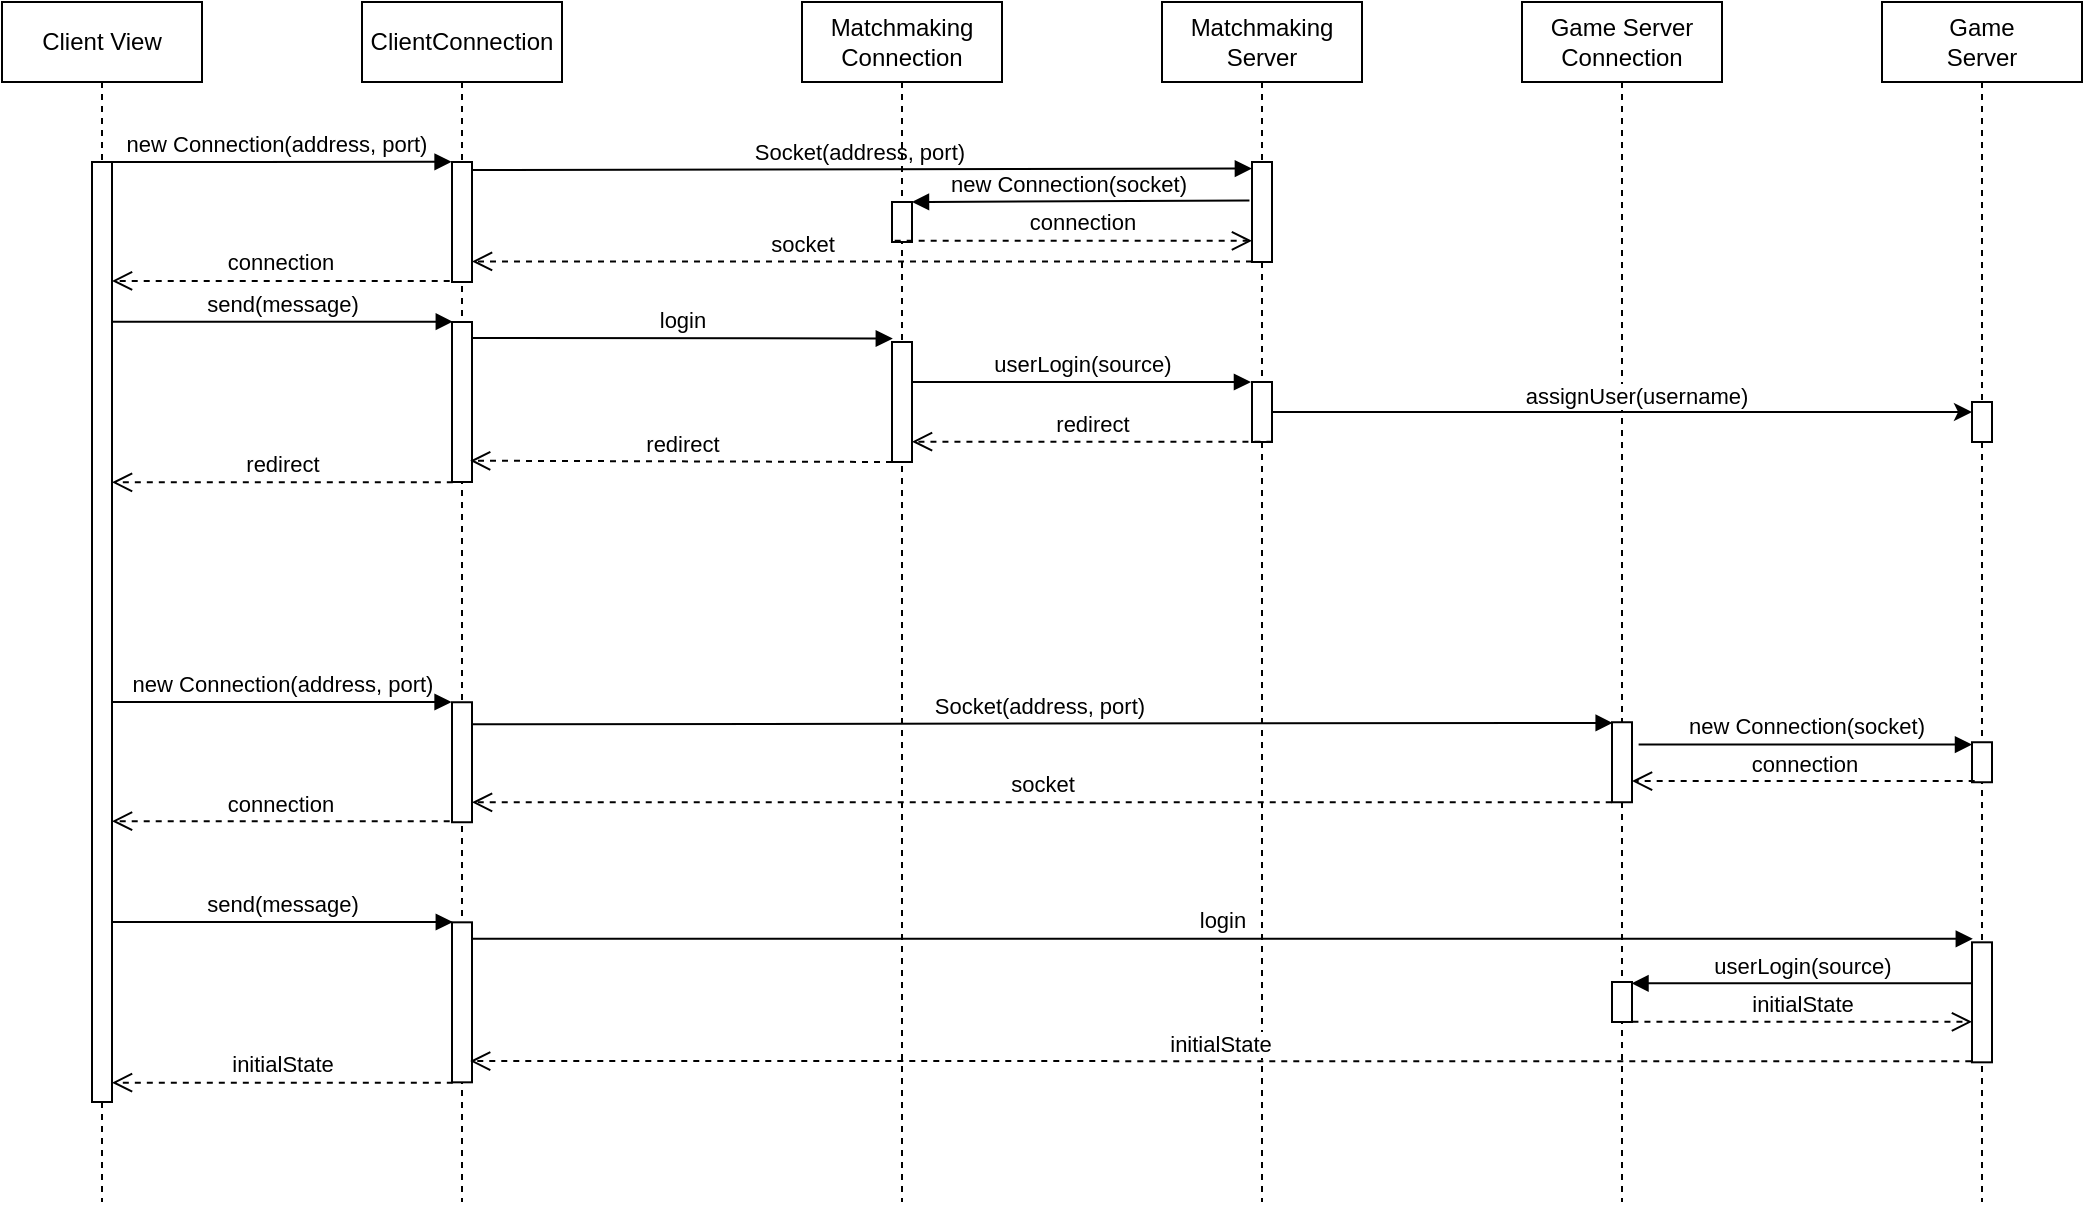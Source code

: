 <mxfile>
    <diagram id="UgKgn7SuaiYXbKQOjJQG" name="Page-1">
        <mxGraphModel dx="1889" dy="933" grid="1" gridSize="10" guides="1" tooltips="1" connect="1" arrows="1" fold="1" page="1" pageScale="1" pageWidth="850" pageHeight="1100" math="0" shadow="0">
            <root>
                <mxCell id="0"/>
                <mxCell id="1" parent="0"/>
                <mxCell id="8" value="Client View" style="shape=umlLifeline;perimeter=lifelinePerimeter;whiteSpace=wrap;html=1;container=1;collapsible=0;recursiveResize=0;outlineConnect=0;" vertex="1" parent="1">
                    <mxGeometry x="500" y="260" width="100" height="600" as="geometry"/>
                </mxCell>
                <mxCell id="24" value="new Connection(address, port)" style="html=1;verticalAlign=bottom;endArrow=block;entryX=-0.021;entryY=-0.002;entryDx=0;entryDy=0;entryPerimeter=0;" edge="1" parent="8" target="29">
                    <mxGeometry width="80" relative="1" as="geometry">
                        <mxPoint x="50" y="80" as="sourcePoint"/>
                        <mxPoint x="170" y="20" as="targetPoint"/>
                    </mxGeometry>
                </mxCell>
                <mxCell id="37" value="" style="html=1;points=[];perimeter=orthogonalPerimeter;" vertex="1" parent="8">
                    <mxGeometry x="45" y="80" width="10" height="470" as="geometry"/>
                </mxCell>
                <mxCell id="12" value="Matchmaking Server" style="shape=umlLifeline;perimeter=lifelinePerimeter;whiteSpace=wrap;html=1;container=1;collapsible=0;recursiveResize=0;outlineConnect=0;" vertex="1" parent="1">
                    <mxGeometry x="1080" y="260" width="100" height="600" as="geometry"/>
                </mxCell>
                <mxCell id="30" value="" style="html=1;points=[];perimeter=orthogonalPerimeter;" vertex="1" parent="12">
                    <mxGeometry x="45" y="80" width="10" height="50" as="geometry"/>
                </mxCell>
                <mxCell id="35" value="socket" style="html=1;verticalAlign=bottom;endArrow=open;dashed=1;endSize=8;" edge="1" parent="12" target="29">
                    <mxGeometry x="0.154" relative="1" as="geometry">
                        <mxPoint x="45" y="129.73" as="sourcePoint"/>
                        <mxPoint x="-160" y="130" as="targetPoint"/>
                        <mxPoint as="offset"/>
                    </mxGeometry>
                </mxCell>
                <mxCell id="44" value="" style="html=1;points=[];perimeter=orthogonalPerimeter;" vertex="1" parent="12">
                    <mxGeometry x="45" y="190" width="10" height="30" as="geometry"/>
                </mxCell>
                <mxCell id="18" value="ClientConnection" style="shape=umlLifeline;perimeter=lifelinePerimeter;whiteSpace=wrap;html=1;container=1;collapsible=0;recursiveResize=0;outlineConnect=0;size=40;" vertex="1" parent="1">
                    <mxGeometry x="680" y="260" width="100" height="600" as="geometry"/>
                </mxCell>
                <mxCell id="29" value="" style="html=1;points=[];perimeter=orthogonalPerimeter;" vertex="1" parent="18">
                    <mxGeometry x="45" y="80" width="10" height="60" as="geometry"/>
                </mxCell>
                <mxCell id="39" value="" style="html=1;points=[];perimeter=orthogonalPerimeter;" vertex="1" parent="18">
                    <mxGeometry x="45" y="160" width="10" height="80" as="geometry"/>
                </mxCell>
                <mxCell id="42" value="login" style="html=1;verticalAlign=bottom;endArrow=block;entryX=0.041;entryY=-0.029;entryDx=0;entryDy=0;entryPerimeter=0;" edge="1" parent="18" target="41">
                    <mxGeometry width="80" relative="1" as="geometry">
                        <mxPoint x="55" y="168" as="sourcePoint"/>
                        <mxPoint x="135" y="170" as="targetPoint"/>
                    </mxGeometry>
                </mxCell>
                <mxCell id="53" value="" style="html=1;points=[];perimeter=orthogonalPerimeter;" vertex="1" parent="18">
                    <mxGeometry x="45" y="350.12" width="10" height="60" as="geometry"/>
                </mxCell>
                <mxCell id="62" value="" style="html=1;points=[];perimeter=orthogonalPerimeter;" vertex="1" parent="18">
                    <mxGeometry x="45" y="460.16" width="10" height="80" as="geometry"/>
                </mxCell>
                <mxCell id="20" value="Game&lt;br&gt;Server" style="shape=umlLifeline;perimeter=lifelinePerimeter;whiteSpace=wrap;html=1;container=1;collapsible=0;recursiveResize=0;outlineConnect=0;" vertex="1" parent="1">
                    <mxGeometry x="1440" y="260" width="100" height="600" as="geometry"/>
                </mxCell>
                <mxCell id="55" value="" style="html=1;points=[];perimeter=orthogonalPerimeter;" vertex="1" parent="20">
                    <mxGeometry x="45" y="370.12" width="10" height="20" as="geometry"/>
                </mxCell>
                <mxCell id="64" value="" style="html=1;points=[];perimeter=orthogonalPerimeter;" vertex="1" parent="20">
                    <mxGeometry x="45" y="470.16" width="10" height="60" as="geometry"/>
                </mxCell>
                <mxCell id="71" value="" style="html=1;points=[];perimeter=orthogonalPerimeter;" vertex="1" parent="20">
                    <mxGeometry x="45" y="200" width="10" height="20" as="geometry"/>
                </mxCell>
                <mxCell id="22" value="Game Server&lt;br&gt;Connection" style="shape=umlLifeline;perimeter=lifelinePerimeter;whiteSpace=wrap;html=1;container=1;collapsible=0;recursiveResize=0;outlineConnect=0;" vertex="1" parent="1">
                    <mxGeometry x="1260" y="260" width="100" height="600" as="geometry"/>
                </mxCell>
                <mxCell id="51" value="" style="html=1;points=[];perimeter=orthogonalPerimeter;" vertex="1" parent="22">
                    <mxGeometry x="45" y="360.12" width="10" height="40" as="geometry"/>
                </mxCell>
                <mxCell id="61" value="" style="html=1;points=[];perimeter=orthogonalPerimeter;" vertex="1" parent="22">
                    <mxGeometry x="45" y="490" width="10" height="20" as="geometry"/>
                </mxCell>
                <mxCell id="26" value="Socket(address, port)&amp;nbsp;" style="html=1;verticalAlign=bottom;endArrow=block;exitX=1.031;exitY=0.067;exitDx=0;exitDy=0;exitPerimeter=0;entryX=-0.005;entryY=0.065;entryDx=0;entryDy=0;entryPerimeter=0;" edge="1" parent="1" source="29" target="30">
                    <mxGeometry width="80" relative="1" as="geometry">
                        <mxPoint x="700" y="350" as="sourcePoint"/>
                        <mxPoint x="950" y="351" as="targetPoint"/>
                    </mxGeometry>
                </mxCell>
                <mxCell id="31" value="Matchmaking&lt;br&gt;Connection" style="shape=umlLifeline;perimeter=lifelinePerimeter;whiteSpace=wrap;html=1;container=1;collapsible=0;recursiveResize=0;outlineConnect=0;" vertex="1" parent="1">
                    <mxGeometry x="900" y="260" width="100" height="600" as="geometry"/>
                </mxCell>
                <mxCell id="33" value="" style="html=1;points=[];perimeter=orthogonalPerimeter;" vertex="1" parent="31">
                    <mxGeometry x="45" y="100" width="10" height="20" as="geometry"/>
                </mxCell>
                <mxCell id="41" value="" style="html=1;points=[];perimeter=orthogonalPerimeter;" vertex="1" parent="31">
                    <mxGeometry x="45" y="170" width="10" height="60" as="geometry"/>
                </mxCell>
                <mxCell id="47" value="redirect" style="html=1;verticalAlign=bottom;endArrow=open;dashed=1;endSize=8;entryX=0.906;entryY=0.867;entryDx=0;entryDy=0;entryPerimeter=0;" edge="1" parent="31" target="39">
                    <mxGeometry relative="1" as="geometry">
                        <mxPoint x="45" y="230" as="sourcePoint"/>
                        <mxPoint x="-35" y="230" as="targetPoint"/>
                    </mxGeometry>
                </mxCell>
                <mxCell id="32" value="new Connection(socket)" style="html=1;verticalAlign=bottom;endArrow=block;exitX=-0.127;exitY=0.385;exitDx=0;exitDy=0;exitPerimeter=0;" edge="1" parent="1" source="30" target="33">
                    <mxGeometry x="0.073" width="80" relative="1" as="geometry">
                        <mxPoint x="940" y="360" as="sourcePoint"/>
                        <mxPoint x="1130" y="360" as="targetPoint"/>
                        <mxPoint as="offset"/>
                    </mxGeometry>
                </mxCell>
                <mxCell id="34" value="connection" style="html=1;verticalAlign=bottom;endArrow=open;dashed=1;endSize=8;exitX=0.134;exitY=0.97;exitDx=0;exitDy=0;exitPerimeter=0;" edge="1" parent="1" source="33" target="30">
                    <mxGeometry x="0.049" relative="1" as="geometry">
                        <mxPoint x="980" y="450" as="sourcePoint"/>
                        <mxPoint x="900" y="450" as="targetPoint"/>
                        <mxPoint as="offset"/>
                    </mxGeometry>
                </mxCell>
                <mxCell id="36" value="connection" style="html=1;verticalAlign=bottom;endArrow=open;dashed=1;endSize=8;exitX=-0.114;exitY=0.991;exitDx=0;exitDy=0;exitPerimeter=0;" edge="1" parent="1" source="29" target="37">
                    <mxGeometry relative="1" as="geometry">
                        <mxPoint x="710" y="400" as="sourcePoint"/>
                        <mxPoint x="630" y="400" as="targetPoint"/>
                    </mxGeometry>
                </mxCell>
                <mxCell id="40" value="send(message)" style="html=1;verticalAlign=bottom;endArrow=block;entryX=0.041;entryY=-0.002;entryDx=0;entryDy=0;entryPerimeter=0;" edge="1" parent="1" source="37" target="39">
                    <mxGeometry width="80" relative="1" as="geometry">
                        <mxPoint x="550" y="430" as="sourcePoint"/>
                        <mxPoint x="630" y="430" as="targetPoint"/>
                    </mxGeometry>
                </mxCell>
                <mxCell id="43" value="userLogin(source)" style="html=1;verticalAlign=bottom;endArrow=block;entryX=-0.052;entryY=0;entryDx=0;entryDy=0;entryPerimeter=0;" edge="1" parent="1" source="41" target="44">
                    <mxGeometry width="80" relative="1" as="geometry">
                        <mxPoint x="1120" y="450" as="sourcePoint"/>
                        <mxPoint x="1020" y="450" as="targetPoint"/>
                    </mxGeometry>
                </mxCell>
                <mxCell id="46" value="redirect" style="html=1;verticalAlign=bottom;endArrow=open;dashed=1;endSize=8;exitX=1.022;exitY=0.995;exitDx=0;exitDy=0;exitPerimeter=0;" edge="1" parent="1" source="44" target="41">
                    <mxGeometry relative="1" as="geometry">
                        <mxPoint x="980" y="480" as="sourcePoint"/>
                        <mxPoint x="1090" y="480" as="targetPoint"/>
                    </mxGeometry>
                </mxCell>
                <mxCell id="48" value="redirect" style="html=1;verticalAlign=bottom;endArrow=open;dashed=1;endSize=8;exitX=0.041;exitY=1.002;exitDx=0;exitDy=0;exitPerimeter=0;" edge="1" parent="1" source="39" target="37">
                    <mxGeometry relative="1" as="geometry">
                        <mxPoint x="720" y="500" as="sourcePoint"/>
                        <mxPoint x="560" y="500" as="targetPoint"/>
                    </mxGeometry>
                </mxCell>
                <mxCell id="50" value="new Connection(address, port)" style="html=1;verticalAlign=bottom;endArrow=block;entryX=-0.021;entryY=-0.002;entryDx=0;entryDy=0;entryPerimeter=0;" edge="1" parent="1" target="53" source="37">
                    <mxGeometry width="80" relative="1" as="geometry">
                        <mxPoint x="550" y="610.12" as="sourcePoint"/>
                        <mxPoint x="650" y="510.12" as="targetPoint"/>
                    </mxGeometry>
                </mxCell>
                <mxCell id="52" value="socket" style="html=1;verticalAlign=bottom;endArrow=open;dashed=1;endSize=8;exitX=-0.013;exitY=1.001;exitDx=0;exitDy=0;exitPerimeter=0;" edge="1" parent="1" target="53" source="51">
                    <mxGeometry relative="1" as="geometry">
                        <mxPoint x="940.0" y="659.85" as="sourcePoint"/>
                        <mxPoint x="315" y="620.12" as="targetPoint"/>
                    </mxGeometry>
                </mxCell>
                <mxCell id="54" value="Socket(address, port)&amp;nbsp;" style="html=1;verticalAlign=bottom;endArrow=block;exitX=0.998;exitY=0.183;exitDx=0;exitDy=0;exitPerimeter=0;entryX=0.033;entryY=0.009;entryDx=0;entryDy=0;entryPerimeter=0;" edge="1" parent="1" source="53" target="51">
                    <mxGeometry width="80" relative="1" as="geometry">
                        <mxPoint x="695" y="620.12" as="sourcePoint"/>
                        <mxPoint x="945" y="621.12" as="targetPoint"/>
                    </mxGeometry>
                </mxCell>
                <mxCell id="56" value="new Connection(socket)" style="html=1;verticalAlign=bottom;endArrow=block;exitX=1.331;exitY=0.279;exitDx=0;exitDy=0;exitPerimeter=0;" edge="1" parent="1" source="51" target="55">
                    <mxGeometry width="80" relative="1" as="geometry">
                        <mxPoint x="1305" y="630.12" as="sourcePoint"/>
                        <mxPoint x="1495" y="630.12" as="targetPoint"/>
                    </mxGeometry>
                </mxCell>
                <mxCell id="57" value="connection" style="html=1;verticalAlign=bottom;endArrow=open;dashed=1;endSize=8;exitX=0.134;exitY=0.97;exitDx=0;exitDy=0;exitPerimeter=0;" edge="1" parent="1" source="55" target="51">
                    <mxGeometry relative="1" as="geometry">
                        <mxPoint x="1345" y="720.12" as="sourcePoint"/>
                        <mxPoint x="1265" y="720.12" as="targetPoint"/>
                    </mxGeometry>
                </mxCell>
                <mxCell id="58" value="connection" style="html=1;verticalAlign=bottom;endArrow=open;dashed=1;endSize=8;exitX=-0.114;exitY=0.991;exitDx=0;exitDy=0;exitPerimeter=0;" edge="1" parent="1" source="53">
                    <mxGeometry relative="1" as="geometry">
                        <mxPoint x="710" y="670.12" as="sourcePoint"/>
                        <mxPoint x="555" y="669.58" as="targetPoint"/>
                    </mxGeometry>
                </mxCell>
                <mxCell id="63" value="login" style="html=1;verticalAlign=bottom;endArrow=block;entryX=0.041;entryY=-0.029;entryDx=0;entryDy=0;entryPerimeter=0;" edge="1" parent="1" target="64" source="62">
                    <mxGeometry width="80" relative="1" as="geometry">
                        <mxPoint x="790" y="728.16" as="sourcePoint"/>
                        <mxPoint x="670" y="690.16" as="targetPoint"/>
                    </mxGeometry>
                </mxCell>
                <mxCell id="65" value="initialState" style="html=1;verticalAlign=bottom;endArrow=open;dashed=1;endSize=8;entryX=0.906;entryY=0.867;entryDx=0;entryDy=0;entryPerimeter=0;exitX=-0.036;exitY=0.991;exitDx=0;exitDy=0;exitPerimeter=0;" edge="1" parent="1" target="62" source="64">
                    <mxGeometry relative="1" as="geometry">
                        <mxPoint x="1180.0" y="790.16" as="sourcePoint"/>
                        <mxPoint x="500" y="750.16" as="targetPoint"/>
                    </mxGeometry>
                </mxCell>
                <mxCell id="66" value="send(message)" style="html=1;verticalAlign=bottom;endArrow=block;entryX=0.041;entryY=-0.002;entryDx=0;entryDy=0;entryPerimeter=0;" edge="1" parent="1" target="62" source="37">
                    <mxGeometry width="80" relative="1" as="geometry">
                        <mxPoint x="610" y="720" as="sourcePoint"/>
                        <mxPoint x="685" y="730.16" as="targetPoint"/>
                    </mxGeometry>
                </mxCell>
                <mxCell id="67" value="userLogin(source)" style="html=1;verticalAlign=bottom;endArrow=block;entryX=0.975;entryY=0.034;entryDx=0;entryDy=0;entryPerimeter=0;" edge="1" parent="1" target="61" source="64">
                    <mxGeometry width="80" relative="1" as="geometry">
                        <mxPoint x="1445.0" y="750.16" as="sourcePoint"/>
                        <mxPoint x="1285" y="739.16" as="targetPoint"/>
                    </mxGeometry>
                </mxCell>
                <mxCell id="68" value="initialState" style="html=1;verticalAlign=bottom;endArrow=open;dashed=1;endSize=8;exitX=1.022;exitY=0.995;exitDx=0;exitDy=0;exitPerimeter=0;" edge="1" parent="1" source="61" target="64">
                    <mxGeometry relative="1" as="geometry">
                        <mxPoint x="1305" y="780.16" as="sourcePoint"/>
                        <mxPoint x="1415" y="780.16" as="targetPoint"/>
                    </mxGeometry>
                </mxCell>
                <mxCell id="69" value="initialState" style="html=1;verticalAlign=bottom;endArrow=open;dashed=1;endSize=8;exitX=0.041;exitY=1.002;exitDx=0;exitDy=0;exitPerimeter=0;" edge="1" parent="1" source="62" target="37">
                    <mxGeometry relative="1" as="geometry">
                        <mxPoint x="775" y="800.16" as="sourcePoint"/>
                        <mxPoint x="610" y="800.32" as="targetPoint"/>
                    </mxGeometry>
                </mxCell>
                <mxCell id="70" style="edgeStyle=none;html=1;" edge="1" parent="1" source="44" target="71">
                    <mxGeometry relative="1" as="geometry">
                        <mxPoint x="1490" y="465" as="targetPoint"/>
                    </mxGeometry>
                </mxCell>
                <mxCell id="72" value="assignUser(username)" style="edgeLabel;html=1;align=center;verticalAlign=middle;resizable=0;points=[];" vertex="1" connectable="0" parent="70">
                    <mxGeometry x="0.037" relative="1" as="geometry">
                        <mxPoint y="-8" as="offset"/>
                    </mxGeometry>
                </mxCell>
            </root>
        </mxGraphModel>
    </diagram>
</mxfile>